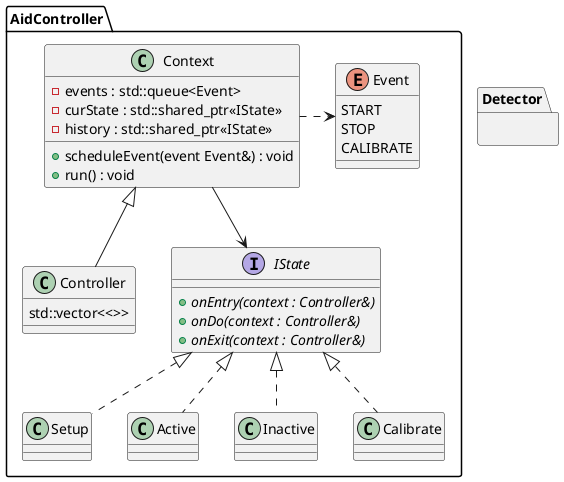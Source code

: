 @startuml

package Detector
{

}

package AidController
{
    class Controller
    {
        std::vector<<>>
    }

    interface IState
    {
        + //onEntry(context : Controller&)//
        + //onDo(context : Controller&)//
        + //onExit(context : Controller&)//
    }

    class Setup
    {

    }

    class Active
    {
        
    }

    class Inactive
    {
        
    }

    class Calibrate
    {
        
    }

    enum Event
    {
        START
        STOP
        CALIBRATE
    }

    class Context
    {
        - events : std::queue<Event>
        - curState : std::shared_ptr<<IState>>
        - history : std::shared_ptr<<IState>>
        + scheduleEvent(event Event&) : void
        + run() : void
    }
}

Context <|-- Controller
Context --> IState
Context .> Event

IState <|.. Setup
IState <|.. Active
IState <|.. Inactive
IState <|.. Calibrate


@enduml